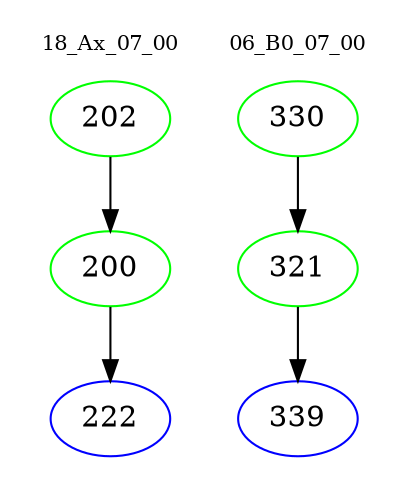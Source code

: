 digraph{
subgraph cluster_0 {
color = white
label = "18_Ax_07_00";
fontsize=10;
T0_202 [label="202", color="green"]
T0_202 -> T0_200 [color="black"]
T0_200 [label="200", color="green"]
T0_200 -> T0_222 [color="black"]
T0_222 [label="222", color="blue"]
}
subgraph cluster_1 {
color = white
label = "06_B0_07_00";
fontsize=10;
T1_330 [label="330", color="green"]
T1_330 -> T1_321 [color="black"]
T1_321 [label="321", color="green"]
T1_321 -> T1_339 [color="black"]
T1_339 [label="339", color="blue"]
}
}

